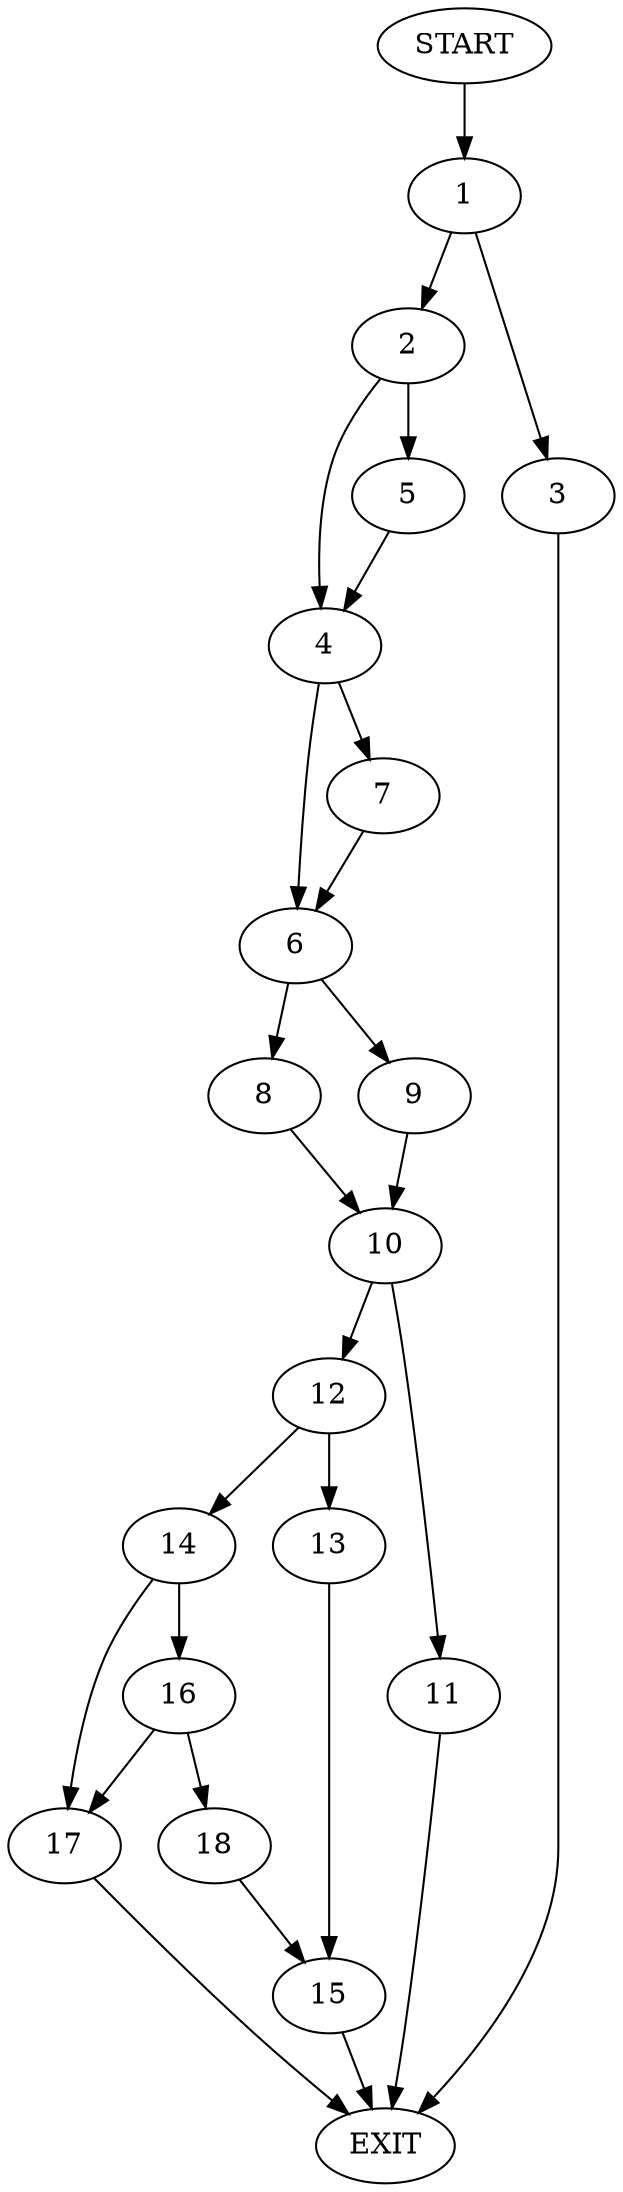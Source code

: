 digraph {
0 [label="START"]
19 [label="EXIT"]
0 -> 1
1 -> 2
1 -> 3
3 -> 19
2 -> 4
2 -> 5
5 -> 4
4 -> 6
4 -> 7
6 -> 8
6 -> 9
7 -> 6
9 -> 10
8 -> 10
10 -> 11
10 -> 12
12 -> 13
12 -> 14
11 -> 19
13 -> 15
14 -> 16
14 -> 17
16 -> 18
16 -> 17
17 -> 19
18 -> 15
15 -> 19
}
